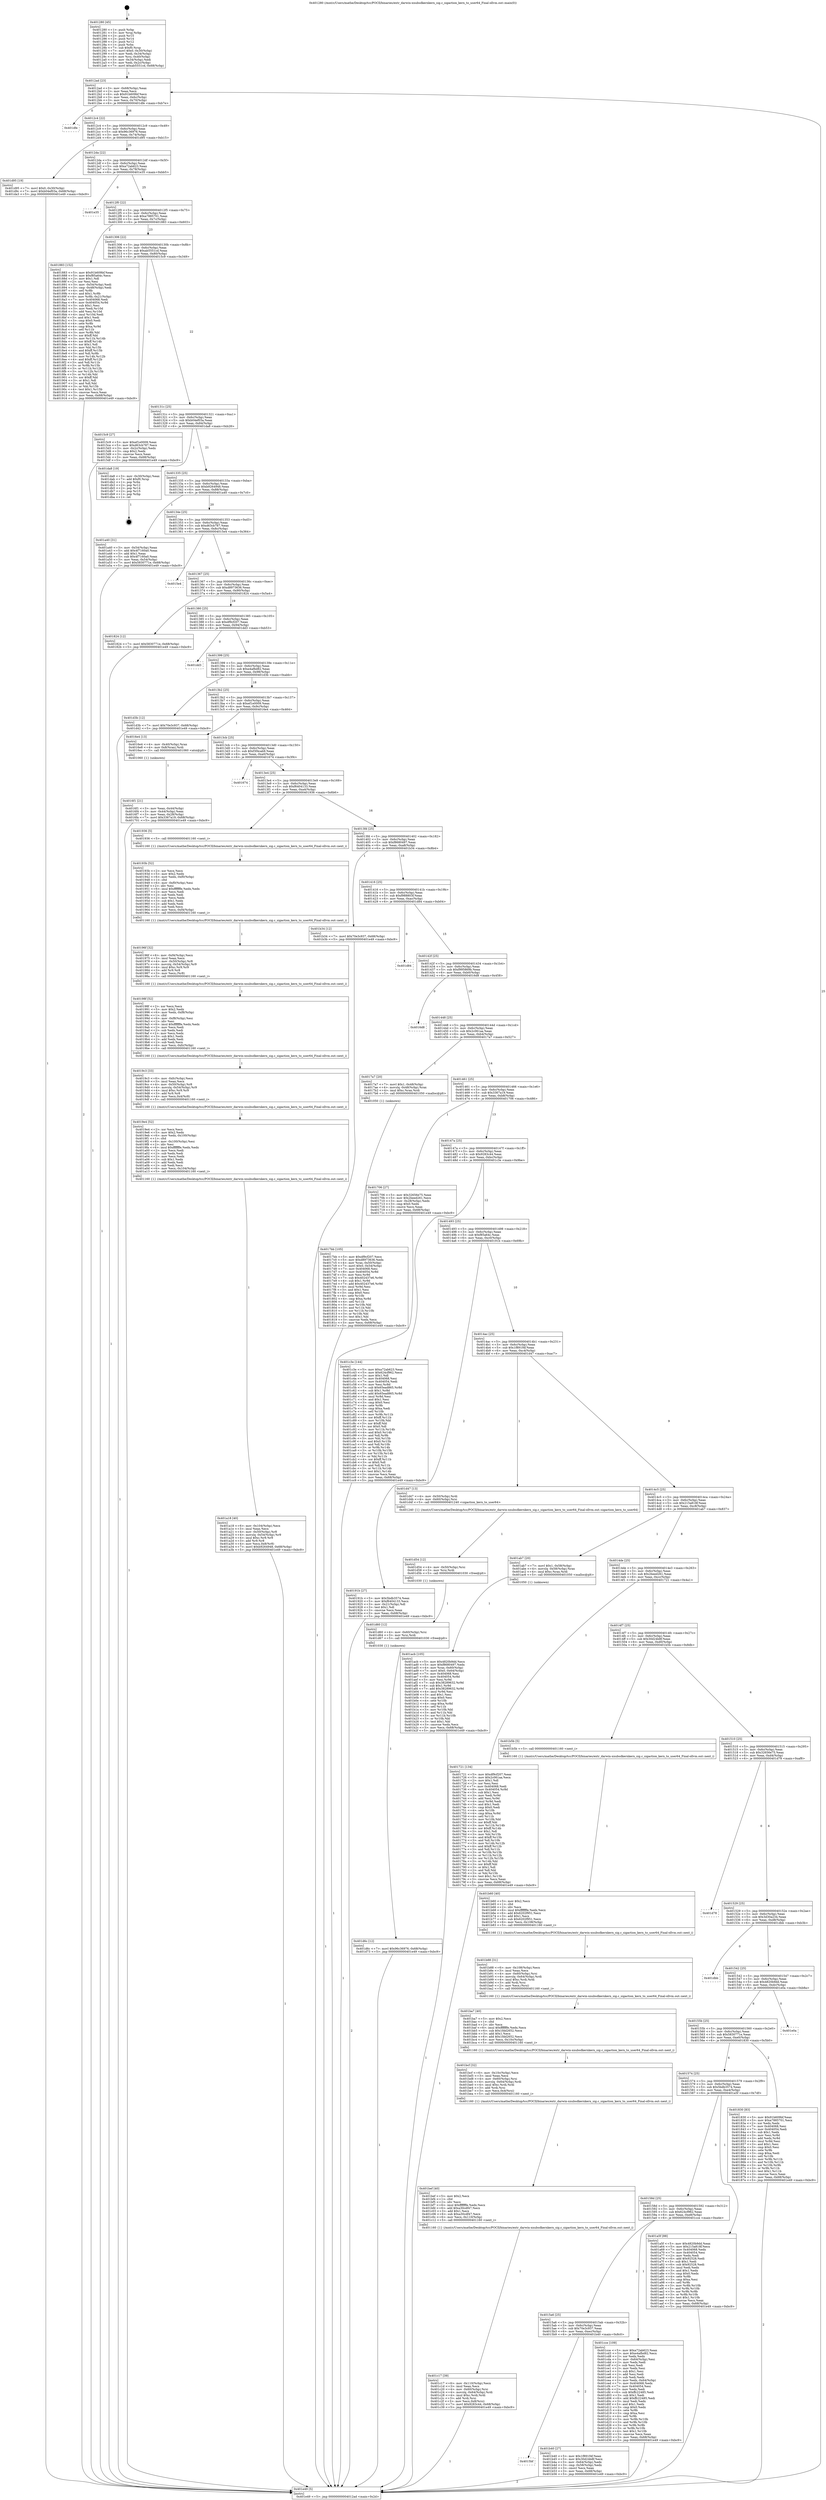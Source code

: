 digraph "0x401280" {
  label = "0x401280 (/mnt/c/Users/mathe/Desktop/tcc/POCII/binaries/extr_darwin-xnubsdkernkern_sig.c_sigaction_kern_to_user64_Final-ollvm.out::main(0))"
  labelloc = "t"
  node[shape=record]

  Entry [label="",width=0.3,height=0.3,shape=circle,fillcolor=black,style=filled]
  "0x4012ad" [label="{
     0x4012ad [23]\l
     | [instrs]\l
     &nbsp;&nbsp;0x4012ad \<+3\>: mov -0x68(%rbp),%eax\l
     &nbsp;&nbsp;0x4012b0 \<+2\>: mov %eax,%ecx\l
     &nbsp;&nbsp;0x4012b2 \<+6\>: sub $0x91b609bf,%ecx\l
     &nbsp;&nbsp;0x4012b8 \<+3\>: mov %eax,-0x6c(%rbp)\l
     &nbsp;&nbsp;0x4012bb \<+3\>: mov %ecx,-0x70(%rbp)\l
     &nbsp;&nbsp;0x4012be \<+6\>: je 0000000000401dfe \<main+0xb7e\>\l
  }"]
  "0x401dfe" [label="{
     0x401dfe\l
  }", style=dashed]
  "0x4012c4" [label="{
     0x4012c4 [22]\l
     | [instrs]\l
     &nbsp;&nbsp;0x4012c4 \<+5\>: jmp 00000000004012c9 \<main+0x49\>\l
     &nbsp;&nbsp;0x4012c9 \<+3\>: mov -0x6c(%rbp),%eax\l
     &nbsp;&nbsp;0x4012cc \<+5\>: sub $0x96c36976,%eax\l
     &nbsp;&nbsp;0x4012d1 \<+3\>: mov %eax,-0x74(%rbp)\l
     &nbsp;&nbsp;0x4012d4 \<+6\>: je 0000000000401d95 \<main+0xb15\>\l
  }"]
  Exit [label="",width=0.3,height=0.3,shape=circle,fillcolor=black,style=filled,peripheries=2]
  "0x401d95" [label="{
     0x401d95 [19]\l
     | [instrs]\l
     &nbsp;&nbsp;0x401d95 \<+7\>: movl $0x0,-0x30(%rbp)\l
     &nbsp;&nbsp;0x401d9c \<+7\>: movl $0xb04ef03a,-0x68(%rbp)\l
     &nbsp;&nbsp;0x401da3 \<+5\>: jmp 0000000000401e49 \<main+0xbc9\>\l
  }"]
  "0x4012da" [label="{
     0x4012da [22]\l
     | [instrs]\l
     &nbsp;&nbsp;0x4012da \<+5\>: jmp 00000000004012df \<main+0x5f\>\l
     &nbsp;&nbsp;0x4012df \<+3\>: mov -0x6c(%rbp),%eax\l
     &nbsp;&nbsp;0x4012e2 \<+5\>: sub $0xa72ab623,%eax\l
     &nbsp;&nbsp;0x4012e7 \<+3\>: mov %eax,-0x78(%rbp)\l
     &nbsp;&nbsp;0x4012ea \<+6\>: je 0000000000401e35 \<main+0xbb5\>\l
  }"]
  "0x401d6c" [label="{
     0x401d6c [12]\l
     | [instrs]\l
     &nbsp;&nbsp;0x401d6c \<+7\>: movl $0x96c36976,-0x68(%rbp)\l
     &nbsp;&nbsp;0x401d73 \<+5\>: jmp 0000000000401e49 \<main+0xbc9\>\l
  }"]
  "0x401e35" [label="{
     0x401e35\l
  }", style=dashed]
  "0x4012f0" [label="{
     0x4012f0 [22]\l
     | [instrs]\l
     &nbsp;&nbsp;0x4012f0 \<+5\>: jmp 00000000004012f5 \<main+0x75\>\l
     &nbsp;&nbsp;0x4012f5 \<+3\>: mov -0x6c(%rbp),%eax\l
     &nbsp;&nbsp;0x4012f8 \<+5\>: sub $0xa7885701,%eax\l
     &nbsp;&nbsp;0x4012fd \<+3\>: mov %eax,-0x7c(%rbp)\l
     &nbsp;&nbsp;0x401300 \<+6\>: je 0000000000401883 \<main+0x603\>\l
  }"]
  "0x401d60" [label="{
     0x401d60 [12]\l
     | [instrs]\l
     &nbsp;&nbsp;0x401d60 \<+4\>: mov -0x60(%rbp),%rsi\l
     &nbsp;&nbsp;0x401d64 \<+3\>: mov %rsi,%rdi\l
     &nbsp;&nbsp;0x401d67 \<+5\>: call 0000000000401030 \<free@plt\>\l
     | [calls]\l
     &nbsp;&nbsp;0x401030 \{1\} (unknown)\l
  }"]
  "0x401883" [label="{
     0x401883 [152]\l
     | [instrs]\l
     &nbsp;&nbsp;0x401883 \<+5\>: mov $0x91b609bf,%eax\l
     &nbsp;&nbsp;0x401888 \<+5\>: mov $0xf85a64c,%ecx\l
     &nbsp;&nbsp;0x40188d \<+2\>: mov $0x1,%dl\l
     &nbsp;&nbsp;0x40188f \<+2\>: xor %esi,%esi\l
     &nbsp;&nbsp;0x401891 \<+3\>: mov -0x54(%rbp),%edi\l
     &nbsp;&nbsp;0x401894 \<+3\>: cmp -0x48(%rbp),%edi\l
     &nbsp;&nbsp;0x401897 \<+4\>: setl %r8b\l
     &nbsp;&nbsp;0x40189b \<+4\>: and $0x1,%r8b\l
     &nbsp;&nbsp;0x40189f \<+4\>: mov %r8b,-0x21(%rbp)\l
     &nbsp;&nbsp;0x4018a3 \<+7\>: mov 0x404068,%edi\l
     &nbsp;&nbsp;0x4018aa \<+8\>: mov 0x404054,%r9d\l
     &nbsp;&nbsp;0x4018b2 \<+3\>: sub $0x1,%esi\l
     &nbsp;&nbsp;0x4018b5 \<+3\>: mov %edi,%r10d\l
     &nbsp;&nbsp;0x4018b8 \<+3\>: add %esi,%r10d\l
     &nbsp;&nbsp;0x4018bb \<+4\>: imul %r10d,%edi\l
     &nbsp;&nbsp;0x4018bf \<+3\>: and $0x1,%edi\l
     &nbsp;&nbsp;0x4018c2 \<+3\>: cmp $0x0,%edi\l
     &nbsp;&nbsp;0x4018c5 \<+4\>: sete %r8b\l
     &nbsp;&nbsp;0x4018c9 \<+4\>: cmp $0xa,%r9d\l
     &nbsp;&nbsp;0x4018cd \<+4\>: setl %r11b\l
     &nbsp;&nbsp;0x4018d1 \<+3\>: mov %r8b,%bl\l
     &nbsp;&nbsp;0x4018d4 \<+3\>: xor $0xff,%bl\l
     &nbsp;&nbsp;0x4018d7 \<+3\>: mov %r11b,%r14b\l
     &nbsp;&nbsp;0x4018da \<+4\>: xor $0xff,%r14b\l
     &nbsp;&nbsp;0x4018de \<+3\>: xor $0x1,%dl\l
     &nbsp;&nbsp;0x4018e1 \<+3\>: mov %bl,%r15b\l
     &nbsp;&nbsp;0x4018e4 \<+4\>: and $0xff,%r15b\l
     &nbsp;&nbsp;0x4018e8 \<+3\>: and %dl,%r8b\l
     &nbsp;&nbsp;0x4018eb \<+3\>: mov %r14b,%r12b\l
     &nbsp;&nbsp;0x4018ee \<+4\>: and $0xff,%r12b\l
     &nbsp;&nbsp;0x4018f2 \<+3\>: and %dl,%r11b\l
     &nbsp;&nbsp;0x4018f5 \<+3\>: or %r8b,%r15b\l
     &nbsp;&nbsp;0x4018f8 \<+3\>: or %r11b,%r12b\l
     &nbsp;&nbsp;0x4018fb \<+3\>: xor %r12b,%r15b\l
     &nbsp;&nbsp;0x4018fe \<+3\>: or %r14b,%bl\l
     &nbsp;&nbsp;0x401901 \<+3\>: xor $0xff,%bl\l
     &nbsp;&nbsp;0x401904 \<+3\>: or $0x1,%dl\l
     &nbsp;&nbsp;0x401907 \<+2\>: and %dl,%bl\l
     &nbsp;&nbsp;0x401909 \<+3\>: or %bl,%r15b\l
     &nbsp;&nbsp;0x40190c \<+4\>: test $0x1,%r15b\l
     &nbsp;&nbsp;0x401910 \<+3\>: cmovne %ecx,%eax\l
     &nbsp;&nbsp;0x401913 \<+3\>: mov %eax,-0x68(%rbp)\l
     &nbsp;&nbsp;0x401916 \<+5\>: jmp 0000000000401e49 \<main+0xbc9\>\l
  }"]
  "0x401306" [label="{
     0x401306 [22]\l
     | [instrs]\l
     &nbsp;&nbsp;0x401306 \<+5\>: jmp 000000000040130b \<main+0x8b\>\l
     &nbsp;&nbsp;0x40130b \<+3\>: mov -0x6c(%rbp),%eax\l
     &nbsp;&nbsp;0x40130e \<+5\>: sub $0xab5551cd,%eax\l
     &nbsp;&nbsp;0x401313 \<+3\>: mov %eax,-0x80(%rbp)\l
     &nbsp;&nbsp;0x401316 \<+6\>: je 00000000004015c9 \<main+0x349\>\l
  }"]
  "0x401d54" [label="{
     0x401d54 [12]\l
     | [instrs]\l
     &nbsp;&nbsp;0x401d54 \<+4\>: mov -0x50(%rbp),%rsi\l
     &nbsp;&nbsp;0x401d58 \<+3\>: mov %rsi,%rdi\l
     &nbsp;&nbsp;0x401d5b \<+5\>: call 0000000000401030 \<free@plt\>\l
     | [calls]\l
     &nbsp;&nbsp;0x401030 \{1\} (unknown)\l
  }"]
  "0x4015c9" [label="{
     0x4015c9 [27]\l
     | [instrs]\l
     &nbsp;&nbsp;0x4015c9 \<+5\>: mov $0xef1e0009,%eax\l
     &nbsp;&nbsp;0x4015ce \<+5\>: mov $0xd63cb787,%ecx\l
     &nbsp;&nbsp;0x4015d3 \<+3\>: mov -0x2c(%rbp),%edx\l
     &nbsp;&nbsp;0x4015d6 \<+3\>: cmp $0x2,%edx\l
     &nbsp;&nbsp;0x4015d9 \<+3\>: cmovne %ecx,%eax\l
     &nbsp;&nbsp;0x4015dc \<+3\>: mov %eax,-0x68(%rbp)\l
     &nbsp;&nbsp;0x4015df \<+5\>: jmp 0000000000401e49 \<main+0xbc9\>\l
  }"]
  "0x40131c" [label="{
     0x40131c [25]\l
     | [instrs]\l
     &nbsp;&nbsp;0x40131c \<+5\>: jmp 0000000000401321 \<main+0xa1\>\l
     &nbsp;&nbsp;0x401321 \<+3\>: mov -0x6c(%rbp),%eax\l
     &nbsp;&nbsp;0x401324 \<+5\>: sub $0xb04ef03a,%eax\l
     &nbsp;&nbsp;0x401329 \<+6\>: mov %eax,-0x84(%rbp)\l
     &nbsp;&nbsp;0x40132f \<+6\>: je 0000000000401da8 \<main+0xb28\>\l
  }"]
  "0x401e49" [label="{
     0x401e49 [5]\l
     | [instrs]\l
     &nbsp;&nbsp;0x401e49 \<+5\>: jmp 00000000004012ad \<main+0x2d\>\l
  }"]
  "0x401280" [label="{
     0x401280 [45]\l
     | [instrs]\l
     &nbsp;&nbsp;0x401280 \<+1\>: push %rbp\l
     &nbsp;&nbsp;0x401281 \<+3\>: mov %rsp,%rbp\l
     &nbsp;&nbsp;0x401284 \<+2\>: push %r15\l
     &nbsp;&nbsp;0x401286 \<+2\>: push %r14\l
     &nbsp;&nbsp;0x401288 \<+2\>: push %r12\l
     &nbsp;&nbsp;0x40128a \<+1\>: push %rbx\l
     &nbsp;&nbsp;0x40128b \<+7\>: sub $0xf0,%rsp\l
     &nbsp;&nbsp;0x401292 \<+7\>: movl $0x0,-0x30(%rbp)\l
     &nbsp;&nbsp;0x401299 \<+3\>: mov %edi,-0x34(%rbp)\l
     &nbsp;&nbsp;0x40129c \<+4\>: mov %rsi,-0x40(%rbp)\l
     &nbsp;&nbsp;0x4012a0 \<+3\>: mov -0x34(%rbp),%edi\l
     &nbsp;&nbsp;0x4012a3 \<+3\>: mov %edi,-0x2c(%rbp)\l
     &nbsp;&nbsp;0x4012a6 \<+7\>: movl $0xab5551cd,-0x68(%rbp)\l
  }"]
  "0x401c17" [label="{
     0x401c17 [39]\l
     | [instrs]\l
     &nbsp;&nbsp;0x401c17 \<+6\>: mov -0x110(%rbp),%ecx\l
     &nbsp;&nbsp;0x401c1d \<+3\>: imul %eax,%ecx\l
     &nbsp;&nbsp;0x401c20 \<+4\>: mov -0x60(%rbp),%rsi\l
     &nbsp;&nbsp;0x401c24 \<+4\>: movslq -0x64(%rbp),%rdi\l
     &nbsp;&nbsp;0x401c28 \<+4\>: imul $0xc,%rdi,%rdi\l
     &nbsp;&nbsp;0x401c2c \<+3\>: add %rdi,%rsi\l
     &nbsp;&nbsp;0x401c2f \<+3\>: mov %ecx,0x8(%rsi)\l
     &nbsp;&nbsp;0x401c32 \<+7\>: movl $0x9283c44,-0x68(%rbp)\l
     &nbsp;&nbsp;0x401c39 \<+5\>: jmp 0000000000401e49 \<main+0xbc9\>\l
  }"]
  "0x401da8" [label="{
     0x401da8 [19]\l
     | [instrs]\l
     &nbsp;&nbsp;0x401da8 \<+3\>: mov -0x30(%rbp),%eax\l
     &nbsp;&nbsp;0x401dab \<+7\>: add $0xf0,%rsp\l
     &nbsp;&nbsp;0x401db2 \<+1\>: pop %rbx\l
     &nbsp;&nbsp;0x401db3 \<+2\>: pop %r12\l
     &nbsp;&nbsp;0x401db5 \<+2\>: pop %r14\l
     &nbsp;&nbsp;0x401db7 \<+2\>: pop %r15\l
     &nbsp;&nbsp;0x401db9 \<+1\>: pop %rbp\l
     &nbsp;&nbsp;0x401dba \<+1\>: ret\l
  }"]
  "0x401335" [label="{
     0x401335 [25]\l
     | [instrs]\l
     &nbsp;&nbsp;0x401335 \<+5\>: jmp 000000000040133a \<main+0xba\>\l
     &nbsp;&nbsp;0x40133a \<+3\>: mov -0x6c(%rbp),%eax\l
     &nbsp;&nbsp;0x40133d \<+5\>: sub $0xb9264948,%eax\l
     &nbsp;&nbsp;0x401342 \<+6\>: mov %eax,-0x88(%rbp)\l
     &nbsp;&nbsp;0x401348 \<+6\>: je 0000000000401a40 \<main+0x7c0\>\l
  }"]
  "0x401bef" [label="{
     0x401bef [40]\l
     | [instrs]\l
     &nbsp;&nbsp;0x401bef \<+5\>: mov $0x2,%ecx\l
     &nbsp;&nbsp;0x401bf4 \<+1\>: cltd\l
     &nbsp;&nbsp;0x401bf5 \<+2\>: idiv %ecx\l
     &nbsp;&nbsp;0x401bf7 \<+6\>: imul $0xfffffffe,%edx,%ecx\l
     &nbsp;&nbsp;0x401bfd \<+6\>: add $0xa30cdf47,%ecx\l
     &nbsp;&nbsp;0x401c03 \<+3\>: add $0x1,%ecx\l
     &nbsp;&nbsp;0x401c06 \<+6\>: sub $0xa30cdf47,%ecx\l
     &nbsp;&nbsp;0x401c0c \<+6\>: mov %ecx,-0x110(%rbp)\l
     &nbsp;&nbsp;0x401c12 \<+5\>: call 0000000000401160 \<next_i\>\l
     | [calls]\l
     &nbsp;&nbsp;0x401160 \{1\} (/mnt/c/Users/mathe/Desktop/tcc/POCII/binaries/extr_darwin-xnubsdkernkern_sig.c_sigaction_kern_to_user64_Final-ollvm.out::next_i)\l
  }"]
  "0x401a40" [label="{
     0x401a40 [31]\l
     | [instrs]\l
     &nbsp;&nbsp;0x401a40 \<+3\>: mov -0x54(%rbp),%eax\l
     &nbsp;&nbsp;0x401a43 \<+5\>: add $0x4f7160a0,%eax\l
     &nbsp;&nbsp;0x401a48 \<+3\>: add $0x1,%eax\l
     &nbsp;&nbsp;0x401a4b \<+5\>: sub $0x4f7160a0,%eax\l
     &nbsp;&nbsp;0x401a50 \<+3\>: mov %eax,-0x54(%rbp)\l
     &nbsp;&nbsp;0x401a53 \<+7\>: movl $0x5830771e,-0x68(%rbp)\l
     &nbsp;&nbsp;0x401a5a \<+5\>: jmp 0000000000401e49 \<main+0xbc9\>\l
  }"]
  "0x40134e" [label="{
     0x40134e [25]\l
     | [instrs]\l
     &nbsp;&nbsp;0x40134e \<+5\>: jmp 0000000000401353 \<main+0xd3\>\l
     &nbsp;&nbsp;0x401353 \<+3\>: mov -0x6c(%rbp),%eax\l
     &nbsp;&nbsp;0x401356 \<+5\>: sub $0xd63cb787,%eax\l
     &nbsp;&nbsp;0x40135b \<+6\>: mov %eax,-0x8c(%rbp)\l
     &nbsp;&nbsp;0x401361 \<+6\>: je 00000000004015e4 \<main+0x364\>\l
  }"]
  "0x401bcf" [label="{
     0x401bcf [32]\l
     | [instrs]\l
     &nbsp;&nbsp;0x401bcf \<+6\>: mov -0x10c(%rbp),%ecx\l
     &nbsp;&nbsp;0x401bd5 \<+3\>: imul %eax,%ecx\l
     &nbsp;&nbsp;0x401bd8 \<+4\>: mov -0x60(%rbp),%rsi\l
     &nbsp;&nbsp;0x401bdc \<+4\>: movslq -0x64(%rbp),%rdi\l
     &nbsp;&nbsp;0x401be0 \<+4\>: imul $0xc,%rdi,%rdi\l
     &nbsp;&nbsp;0x401be4 \<+3\>: add %rdi,%rsi\l
     &nbsp;&nbsp;0x401be7 \<+3\>: mov %ecx,0x4(%rsi)\l
     &nbsp;&nbsp;0x401bea \<+5\>: call 0000000000401160 \<next_i\>\l
     | [calls]\l
     &nbsp;&nbsp;0x401160 \{1\} (/mnt/c/Users/mathe/Desktop/tcc/POCII/binaries/extr_darwin-xnubsdkernkern_sig.c_sigaction_kern_to_user64_Final-ollvm.out::next_i)\l
  }"]
  "0x4015e4" [label="{
     0x4015e4\l
  }", style=dashed]
  "0x401367" [label="{
     0x401367 [25]\l
     | [instrs]\l
     &nbsp;&nbsp;0x401367 \<+5\>: jmp 000000000040136c \<main+0xec\>\l
     &nbsp;&nbsp;0x40136c \<+3\>: mov -0x6c(%rbp),%eax\l
     &nbsp;&nbsp;0x40136f \<+5\>: sub $0xd8973636,%eax\l
     &nbsp;&nbsp;0x401374 \<+6\>: mov %eax,-0x90(%rbp)\l
     &nbsp;&nbsp;0x40137a \<+6\>: je 0000000000401824 \<main+0x5a4\>\l
  }"]
  "0x401ba7" [label="{
     0x401ba7 [40]\l
     | [instrs]\l
     &nbsp;&nbsp;0x401ba7 \<+5\>: mov $0x2,%ecx\l
     &nbsp;&nbsp;0x401bac \<+1\>: cltd\l
     &nbsp;&nbsp;0x401bad \<+2\>: idiv %ecx\l
     &nbsp;&nbsp;0x401baf \<+6\>: imul $0xfffffffe,%edx,%ecx\l
     &nbsp;&nbsp;0x401bb5 \<+6\>: sub $0x1fdd2652,%ecx\l
     &nbsp;&nbsp;0x401bbb \<+3\>: add $0x1,%ecx\l
     &nbsp;&nbsp;0x401bbe \<+6\>: add $0x1fdd2652,%ecx\l
     &nbsp;&nbsp;0x401bc4 \<+6\>: mov %ecx,-0x10c(%rbp)\l
     &nbsp;&nbsp;0x401bca \<+5\>: call 0000000000401160 \<next_i\>\l
     | [calls]\l
     &nbsp;&nbsp;0x401160 \{1\} (/mnt/c/Users/mathe/Desktop/tcc/POCII/binaries/extr_darwin-xnubsdkernkern_sig.c_sigaction_kern_to_user64_Final-ollvm.out::next_i)\l
  }"]
  "0x401824" [label="{
     0x401824 [12]\l
     | [instrs]\l
     &nbsp;&nbsp;0x401824 \<+7\>: movl $0x5830771e,-0x68(%rbp)\l
     &nbsp;&nbsp;0x40182b \<+5\>: jmp 0000000000401e49 \<main+0xbc9\>\l
  }"]
  "0x401380" [label="{
     0x401380 [25]\l
     | [instrs]\l
     &nbsp;&nbsp;0x401380 \<+5\>: jmp 0000000000401385 \<main+0x105\>\l
     &nbsp;&nbsp;0x401385 \<+3\>: mov -0x6c(%rbp),%eax\l
     &nbsp;&nbsp;0x401388 \<+5\>: sub $0xdf9cf207,%eax\l
     &nbsp;&nbsp;0x40138d \<+6\>: mov %eax,-0x94(%rbp)\l
     &nbsp;&nbsp;0x401393 \<+6\>: je 0000000000401dd3 \<main+0xb53\>\l
  }"]
  "0x401b88" [label="{
     0x401b88 [31]\l
     | [instrs]\l
     &nbsp;&nbsp;0x401b88 \<+6\>: mov -0x108(%rbp),%ecx\l
     &nbsp;&nbsp;0x401b8e \<+3\>: imul %eax,%ecx\l
     &nbsp;&nbsp;0x401b91 \<+4\>: mov -0x60(%rbp),%rsi\l
     &nbsp;&nbsp;0x401b95 \<+4\>: movslq -0x64(%rbp),%rdi\l
     &nbsp;&nbsp;0x401b99 \<+4\>: imul $0xc,%rdi,%rdi\l
     &nbsp;&nbsp;0x401b9d \<+3\>: add %rdi,%rsi\l
     &nbsp;&nbsp;0x401ba0 \<+2\>: mov %ecx,(%rsi)\l
     &nbsp;&nbsp;0x401ba2 \<+5\>: call 0000000000401160 \<next_i\>\l
     | [calls]\l
     &nbsp;&nbsp;0x401160 \{1\} (/mnt/c/Users/mathe/Desktop/tcc/POCII/binaries/extr_darwin-xnubsdkernkern_sig.c_sigaction_kern_to_user64_Final-ollvm.out::next_i)\l
  }"]
  "0x401dd3" [label="{
     0x401dd3\l
  }", style=dashed]
  "0x401399" [label="{
     0x401399 [25]\l
     | [instrs]\l
     &nbsp;&nbsp;0x401399 \<+5\>: jmp 000000000040139e \<main+0x11e\>\l
     &nbsp;&nbsp;0x40139e \<+3\>: mov -0x6c(%rbp),%eax\l
     &nbsp;&nbsp;0x4013a1 \<+5\>: sub $0xe4afbd82,%eax\l
     &nbsp;&nbsp;0x4013a6 \<+6\>: mov %eax,-0x98(%rbp)\l
     &nbsp;&nbsp;0x4013ac \<+6\>: je 0000000000401d3b \<main+0xabb\>\l
  }"]
  "0x401b60" [label="{
     0x401b60 [40]\l
     | [instrs]\l
     &nbsp;&nbsp;0x401b60 \<+5\>: mov $0x2,%ecx\l
     &nbsp;&nbsp;0x401b65 \<+1\>: cltd\l
     &nbsp;&nbsp;0x401b66 \<+2\>: idiv %ecx\l
     &nbsp;&nbsp;0x401b68 \<+6\>: imul $0xfffffffe,%edx,%ecx\l
     &nbsp;&nbsp;0x401b6e \<+6\>: add $0x6202f951,%ecx\l
     &nbsp;&nbsp;0x401b74 \<+3\>: add $0x1,%ecx\l
     &nbsp;&nbsp;0x401b77 \<+6\>: sub $0x6202f951,%ecx\l
     &nbsp;&nbsp;0x401b7d \<+6\>: mov %ecx,-0x108(%rbp)\l
     &nbsp;&nbsp;0x401b83 \<+5\>: call 0000000000401160 \<next_i\>\l
     | [calls]\l
     &nbsp;&nbsp;0x401160 \{1\} (/mnt/c/Users/mathe/Desktop/tcc/POCII/binaries/extr_darwin-xnubsdkernkern_sig.c_sigaction_kern_to_user64_Final-ollvm.out::next_i)\l
  }"]
  "0x401d3b" [label="{
     0x401d3b [12]\l
     | [instrs]\l
     &nbsp;&nbsp;0x401d3b \<+7\>: movl $0x70e3c937,-0x68(%rbp)\l
     &nbsp;&nbsp;0x401d42 \<+5\>: jmp 0000000000401e49 \<main+0xbc9\>\l
  }"]
  "0x4013b2" [label="{
     0x4013b2 [25]\l
     | [instrs]\l
     &nbsp;&nbsp;0x4013b2 \<+5\>: jmp 00000000004013b7 \<main+0x137\>\l
     &nbsp;&nbsp;0x4013b7 \<+3\>: mov -0x6c(%rbp),%eax\l
     &nbsp;&nbsp;0x4013ba \<+5\>: sub $0xef1e0009,%eax\l
     &nbsp;&nbsp;0x4013bf \<+6\>: mov %eax,-0x9c(%rbp)\l
     &nbsp;&nbsp;0x4013c5 \<+6\>: je 00000000004016e4 \<main+0x464\>\l
  }"]
  "0x4015bf" [label="{
     0x4015bf\l
  }", style=dashed]
  "0x4016e4" [label="{
     0x4016e4 [13]\l
     | [instrs]\l
     &nbsp;&nbsp;0x4016e4 \<+4\>: mov -0x40(%rbp),%rax\l
     &nbsp;&nbsp;0x4016e8 \<+4\>: mov 0x8(%rax),%rdi\l
     &nbsp;&nbsp;0x4016ec \<+5\>: call 0000000000401060 \<atoi@plt\>\l
     | [calls]\l
     &nbsp;&nbsp;0x401060 \{1\} (unknown)\l
  }"]
  "0x4013cb" [label="{
     0x4013cb [25]\l
     | [instrs]\l
     &nbsp;&nbsp;0x4013cb \<+5\>: jmp 00000000004013d0 \<main+0x150\>\l
     &nbsp;&nbsp;0x4013d0 \<+3\>: mov -0x6c(%rbp),%eax\l
     &nbsp;&nbsp;0x4013d3 \<+5\>: sub $0xf3f4cab9,%eax\l
     &nbsp;&nbsp;0x4013d8 \<+6\>: mov %eax,-0xa0(%rbp)\l
     &nbsp;&nbsp;0x4013de \<+6\>: je 0000000000401674 \<main+0x3f4\>\l
  }"]
  "0x4016f1" [label="{
     0x4016f1 [21]\l
     | [instrs]\l
     &nbsp;&nbsp;0x4016f1 \<+3\>: mov %eax,-0x44(%rbp)\l
     &nbsp;&nbsp;0x4016f4 \<+3\>: mov -0x44(%rbp),%eax\l
     &nbsp;&nbsp;0x4016f7 \<+3\>: mov %eax,-0x28(%rbp)\l
     &nbsp;&nbsp;0x4016fa \<+7\>: movl $0x3367a19,-0x68(%rbp)\l
     &nbsp;&nbsp;0x401701 \<+5\>: jmp 0000000000401e49 \<main+0xbc9\>\l
  }"]
  "0x401b40" [label="{
     0x401b40 [27]\l
     | [instrs]\l
     &nbsp;&nbsp;0x401b40 \<+5\>: mov $0x1f891f4f,%eax\l
     &nbsp;&nbsp;0x401b45 \<+5\>: mov $0x30d24b8f,%ecx\l
     &nbsp;&nbsp;0x401b4a \<+3\>: mov -0x64(%rbp),%edx\l
     &nbsp;&nbsp;0x401b4d \<+3\>: cmp -0x58(%rbp),%edx\l
     &nbsp;&nbsp;0x401b50 \<+3\>: cmovl %ecx,%eax\l
     &nbsp;&nbsp;0x401b53 \<+3\>: mov %eax,-0x68(%rbp)\l
     &nbsp;&nbsp;0x401b56 \<+5\>: jmp 0000000000401e49 \<main+0xbc9\>\l
  }"]
  "0x401674" [label="{
     0x401674\l
  }", style=dashed]
  "0x4013e4" [label="{
     0x4013e4 [25]\l
     | [instrs]\l
     &nbsp;&nbsp;0x4013e4 \<+5\>: jmp 00000000004013e9 \<main+0x169\>\l
     &nbsp;&nbsp;0x4013e9 \<+3\>: mov -0x6c(%rbp),%eax\l
     &nbsp;&nbsp;0x4013ec \<+5\>: sub $0xf6404133,%eax\l
     &nbsp;&nbsp;0x4013f1 \<+6\>: mov %eax,-0xa4(%rbp)\l
     &nbsp;&nbsp;0x4013f7 \<+6\>: je 0000000000401936 \<main+0x6b6\>\l
  }"]
  "0x4015a6" [label="{
     0x4015a6 [25]\l
     | [instrs]\l
     &nbsp;&nbsp;0x4015a6 \<+5\>: jmp 00000000004015ab \<main+0x32b\>\l
     &nbsp;&nbsp;0x4015ab \<+3\>: mov -0x6c(%rbp),%eax\l
     &nbsp;&nbsp;0x4015ae \<+5\>: sub $0x70e3c937,%eax\l
     &nbsp;&nbsp;0x4015b3 \<+6\>: mov %eax,-0xec(%rbp)\l
     &nbsp;&nbsp;0x4015b9 \<+6\>: je 0000000000401b40 \<main+0x8c0\>\l
  }"]
  "0x401936" [label="{
     0x401936 [5]\l
     | [instrs]\l
     &nbsp;&nbsp;0x401936 \<+5\>: call 0000000000401160 \<next_i\>\l
     | [calls]\l
     &nbsp;&nbsp;0x401160 \{1\} (/mnt/c/Users/mathe/Desktop/tcc/POCII/binaries/extr_darwin-xnubsdkernkern_sig.c_sigaction_kern_to_user64_Final-ollvm.out::next_i)\l
  }"]
  "0x4013fd" [label="{
     0x4013fd [25]\l
     | [instrs]\l
     &nbsp;&nbsp;0x4013fd \<+5\>: jmp 0000000000401402 \<main+0x182\>\l
     &nbsp;&nbsp;0x401402 \<+3\>: mov -0x6c(%rbp),%eax\l
     &nbsp;&nbsp;0x401405 \<+5\>: sub $0xf8680497,%eax\l
     &nbsp;&nbsp;0x40140a \<+6\>: mov %eax,-0xa8(%rbp)\l
     &nbsp;&nbsp;0x401410 \<+6\>: je 0000000000401b34 \<main+0x8b4\>\l
  }"]
  "0x401cce" [label="{
     0x401cce [109]\l
     | [instrs]\l
     &nbsp;&nbsp;0x401cce \<+5\>: mov $0xa72ab623,%eax\l
     &nbsp;&nbsp;0x401cd3 \<+5\>: mov $0xe4afbd82,%ecx\l
     &nbsp;&nbsp;0x401cd8 \<+2\>: xor %edx,%edx\l
     &nbsp;&nbsp;0x401cda \<+3\>: mov -0x64(%rbp),%esi\l
     &nbsp;&nbsp;0x401cdd \<+2\>: mov %edx,%edi\l
     &nbsp;&nbsp;0x401cdf \<+2\>: sub %esi,%edi\l
     &nbsp;&nbsp;0x401ce1 \<+2\>: mov %edx,%esi\l
     &nbsp;&nbsp;0x401ce3 \<+3\>: sub $0x1,%esi\l
     &nbsp;&nbsp;0x401ce6 \<+2\>: add %esi,%edi\l
     &nbsp;&nbsp;0x401ce8 \<+2\>: sub %edi,%edx\l
     &nbsp;&nbsp;0x401cea \<+3\>: mov %edx,-0x64(%rbp)\l
     &nbsp;&nbsp;0x401ced \<+7\>: mov 0x404068,%edx\l
     &nbsp;&nbsp;0x401cf4 \<+7\>: mov 0x404054,%esi\l
     &nbsp;&nbsp;0x401cfb \<+2\>: mov %edx,%edi\l
     &nbsp;&nbsp;0x401cfd \<+6\>: sub $0xffc22485,%edi\l
     &nbsp;&nbsp;0x401d03 \<+3\>: sub $0x1,%edi\l
     &nbsp;&nbsp;0x401d06 \<+6\>: add $0xffc22485,%edi\l
     &nbsp;&nbsp;0x401d0c \<+3\>: imul %edi,%edx\l
     &nbsp;&nbsp;0x401d0f \<+3\>: and $0x1,%edx\l
     &nbsp;&nbsp;0x401d12 \<+3\>: cmp $0x0,%edx\l
     &nbsp;&nbsp;0x401d15 \<+4\>: sete %r8b\l
     &nbsp;&nbsp;0x401d19 \<+3\>: cmp $0xa,%esi\l
     &nbsp;&nbsp;0x401d1c \<+4\>: setl %r9b\l
     &nbsp;&nbsp;0x401d20 \<+3\>: mov %r8b,%r10b\l
     &nbsp;&nbsp;0x401d23 \<+3\>: and %r9b,%r10b\l
     &nbsp;&nbsp;0x401d26 \<+3\>: xor %r9b,%r8b\l
     &nbsp;&nbsp;0x401d29 \<+3\>: or %r8b,%r10b\l
     &nbsp;&nbsp;0x401d2c \<+4\>: test $0x1,%r10b\l
     &nbsp;&nbsp;0x401d30 \<+3\>: cmovne %ecx,%eax\l
     &nbsp;&nbsp;0x401d33 \<+3\>: mov %eax,-0x68(%rbp)\l
     &nbsp;&nbsp;0x401d36 \<+5\>: jmp 0000000000401e49 \<main+0xbc9\>\l
  }"]
  "0x401b34" [label="{
     0x401b34 [12]\l
     | [instrs]\l
     &nbsp;&nbsp;0x401b34 \<+7\>: movl $0x70e3c937,-0x68(%rbp)\l
     &nbsp;&nbsp;0x401b3b \<+5\>: jmp 0000000000401e49 \<main+0xbc9\>\l
  }"]
  "0x401416" [label="{
     0x401416 [25]\l
     | [instrs]\l
     &nbsp;&nbsp;0x401416 \<+5\>: jmp 000000000040141b \<main+0x19b\>\l
     &nbsp;&nbsp;0x40141b \<+3\>: mov -0x6c(%rbp),%eax\l
     &nbsp;&nbsp;0x40141e \<+5\>: sub $0xf988803f,%eax\l
     &nbsp;&nbsp;0x401423 \<+6\>: mov %eax,-0xac(%rbp)\l
     &nbsp;&nbsp;0x401429 \<+6\>: je 0000000000401d84 \<main+0xb04\>\l
  }"]
  "0x401acb" [label="{
     0x401acb [105]\l
     | [instrs]\l
     &nbsp;&nbsp;0x401acb \<+5\>: mov $0x4820b9dd,%ecx\l
     &nbsp;&nbsp;0x401ad0 \<+5\>: mov $0xf8680497,%edx\l
     &nbsp;&nbsp;0x401ad5 \<+4\>: mov %rax,-0x60(%rbp)\l
     &nbsp;&nbsp;0x401ad9 \<+7\>: movl $0x0,-0x64(%rbp)\l
     &nbsp;&nbsp;0x401ae0 \<+7\>: mov 0x404068,%esi\l
     &nbsp;&nbsp;0x401ae7 \<+8\>: mov 0x404054,%r8d\l
     &nbsp;&nbsp;0x401aef \<+3\>: mov %esi,%r9d\l
     &nbsp;&nbsp;0x401af2 \<+7\>: sub $0x38289632,%r9d\l
     &nbsp;&nbsp;0x401af9 \<+4\>: sub $0x1,%r9d\l
     &nbsp;&nbsp;0x401afd \<+7\>: add $0x38289632,%r9d\l
     &nbsp;&nbsp;0x401b04 \<+4\>: imul %r9d,%esi\l
     &nbsp;&nbsp;0x401b08 \<+3\>: and $0x1,%esi\l
     &nbsp;&nbsp;0x401b0b \<+3\>: cmp $0x0,%esi\l
     &nbsp;&nbsp;0x401b0e \<+4\>: sete %r10b\l
     &nbsp;&nbsp;0x401b12 \<+4\>: cmp $0xa,%r8d\l
     &nbsp;&nbsp;0x401b16 \<+4\>: setl %r11b\l
     &nbsp;&nbsp;0x401b1a \<+3\>: mov %r10b,%bl\l
     &nbsp;&nbsp;0x401b1d \<+3\>: and %r11b,%bl\l
     &nbsp;&nbsp;0x401b20 \<+3\>: xor %r11b,%r10b\l
     &nbsp;&nbsp;0x401b23 \<+3\>: or %r10b,%bl\l
     &nbsp;&nbsp;0x401b26 \<+3\>: test $0x1,%bl\l
     &nbsp;&nbsp;0x401b29 \<+3\>: cmovne %edx,%ecx\l
     &nbsp;&nbsp;0x401b2c \<+3\>: mov %ecx,-0x68(%rbp)\l
     &nbsp;&nbsp;0x401b2f \<+5\>: jmp 0000000000401e49 \<main+0xbc9\>\l
  }"]
  "0x401d84" [label="{
     0x401d84\l
  }", style=dashed]
  "0x40142f" [label="{
     0x40142f [25]\l
     | [instrs]\l
     &nbsp;&nbsp;0x40142f \<+5\>: jmp 0000000000401434 \<main+0x1b4\>\l
     &nbsp;&nbsp;0x401434 \<+3\>: mov -0x6c(%rbp),%eax\l
     &nbsp;&nbsp;0x401437 \<+5\>: sub $0xf995869b,%eax\l
     &nbsp;&nbsp;0x40143c \<+6\>: mov %eax,-0xb0(%rbp)\l
     &nbsp;&nbsp;0x401442 \<+6\>: je 00000000004016d8 \<main+0x458\>\l
  }"]
  "0x40158d" [label="{
     0x40158d [25]\l
     | [instrs]\l
     &nbsp;&nbsp;0x40158d \<+5\>: jmp 0000000000401592 \<main+0x312\>\l
     &nbsp;&nbsp;0x401592 \<+3\>: mov -0x6c(%rbp),%eax\l
     &nbsp;&nbsp;0x401595 \<+5\>: sub $0x624cf962,%eax\l
     &nbsp;&nbsp;0x40159a \<+6\>: mov %eax,-0xe8(%rbp)\l
     &nbsp;&nbsp;0x4015a0 \<+6\>: je 0000000000401cce \<main+0xa4e\>\l
  }"]
  "0x4016d8" [label="{
     0x4016d8\l
  }", style=dashed]
  "0x401448" [label="{
     0x401448 [25]\l
     | [instrs]\l
     &nbsp;&nbsp;0x401448 \<+5\>: jmp 000000000040144d \<main+0x1cd\>\l
     &nbsp;&nbsp;0x40144d \<+3\>: mov -0x6c(%rbp),%eax\l
     &nbsp;&nbsp;0x401450 \<+5\>: sub $0x2c061aa,%eax\l
     &nbsp;&nbsp;0x401455 \<+6\>: mov %eax,-0xb4(%rbp)\l
     &nbsp;&nbsp;0x40145b \<+6\>: je 00000000004017a7 \<main+0x527\>\l
  }"]
  "0x401a5f" [label="{
     0x401a5f [88]\l
     | [instrs]\l
     &nbsp;&nbsp;0x401a5f \<+5\>: mov $0x4820b9dd,%eax\l
     &nbsp;&nbsp;0x401a64 \<+5\>: mov $0x215a818f,%ecx\l
     &nbsp;&nbsp;0x401a69 \<+7\>: mov 0x404068,%edx\l
     &nbsp;&nbsp;0x401a70 \<+7\>: mov 0x404054,%esi\l
     &nbsp;&nbsp;0x401a77 \<+2\>: mov %edx,%edi\l
     &nbsp;&nbsp;0x401a79 \<+6\>: add $0x92528,%edi\l
     &nbsp;&nbsp;0x401a7f \<+3\>: sub $0x1,%edi\l
     &nbsp;&nbsp;0x401a82 \<+6\>: sub $0x92528,%edi\l
     &nbsp;&nbsp;0x401a88 \<+3\>: imul %edi,%edx\l
     &nbsp;&nbsp;0x401a8b \<+3\>: and $0x1,%edx\l
     &nbsp;&nbsp;0x401a8e \<+3\>: cmp $0x0,%edx\l
     &nbsp;&nbsp;0x401a91 \<+4\>: sete %r8b\l
     &nbsp;&nbsp;0x401a95 \<+3\>: cmp $0xa,%esi\l
     &nbsp;&nbsp;0x401a98 \<+4\>: setl %r9b\l
     &nbsp;&nbsp;0x401a9c \<+3\>: mov %r8b,%r10b\l
     &nbsp;&nbsp;0x401a9f \<+3\>: and %r9b,%r10b\l
     &nbsp;&nbsp;0x401aa2 \<+3\>: xor %r9b,%r8b\l
     &nbsp;&nbsp;0x401aa5 \<+3\>: or %r8b,%r10b\l
     &nbsp;&nbsp;0x401aa8 \<+4\>: test $0x1,%r10b\l
     &nbsp;&nbsp;0x401aac \<+3\>: cmovne %ecx,%eax\l
     &nbsp;&nbsp;0x401aaf \<+3\>: mov %eax,-0x68(%rbp)\l
     &nbsp;&nbsp;0x401ab2 \<+5\>: jmp 0000000000401e49 \<main+0xbc9\>\l
  }"]
  "0x4017a7" [label="{
     0x4017a7 [20]\l
     | [instrs]\l
     &nbsp;&nbsp;0x4017a7 \<+7\>: movl $0x1,-0x48(%rbp)\l
     &nbsp;&nbsp;0x4017ae \<+4\>: movslq -0x48(%rbp),%rax\l
     &nbsp;&nbsp;0x4017b2 \<+4\>: imul $0xc,%rax,%rdi\l
     &nbsp;&nbsp;0x4017b6 \<+5\>: call 0000000000401050 \<malloc@plt\>\l
     | [calls]\l
     &nbsp;&nbsp;0x401050 \{1\} (unknown)\l
  }"]
  "0x401461" [label="{
     0x401461 [25]\l
     | [instrs]\l
     &nbsp;&nbsp;0x401461 \<+5\>: jmp 0000000000401466 \<main+0x1e6\>\l
     &nbsp;&nbsp;0x401466 \<+3\>: mov -0x6c(%rbp),%eax\l
     &nbsp;&nbsp;0x401469 \<+5\>: sub $0x3367a19,%eax\l
     &nbsp;&nbsp;0x40146e \<+6\>: mov %eax,-0xb8(%rbp)\l
     &nbsp;&nbsp;0x401474 \<+6\>: je 0000000000401706 \<main+0x486\>\l
  }"]
  "0x401a18" [label="{
     0x401a18 [40]\l
     | [instrs]\l
     &nbsp;&nbsp;0x401a18 \<+6\>: mov -0x104(%rbp),%ecx\l
     &nbsp;&nbsp;0x401a1e \<+3\>: imul %eax,%ecx\l
     &nbsp;&nbsp;0x401a21 \<+4\>: mov -0x50(%rbp),%r8\l
     &nbsp;&nbsp;0x401a25 \<+4\>: movslq -0x54(%rbp),%r9\l
     &nbsp;&nbsp;0x401a29 \<+4\>: imul $0xc,%r9,%r9\l
     &nbsp;&nbsp;0x401a2d \<+3\>: add %r9,%r8\l
     &nbsp;&nbsp;0x401a30 \<+4\>: mov %ecx,0x8(%r8)\l
     &nbsp;&nbsp;0x401a34 \<+7\>: movl $0xb9264948,-0x68(%rbp)\l
     &nbsp;&nbsp;0x401a3b \<+5\>: jmp 0000000000401e49 \<main+0xbc9\>\l
  }"]
  "0x401706" [label="{
     0x401706 [27]\l
     | [instrs]\l
     &nbsp;&nbsp;0x401706 \<+5\>: mov $0x32656e75,%eax\l
     &nbsp;&nbsp;0x40170b \<+5\>: mov $0x2beed261,%ecx\l
     &nbsp;&nbsp;0x401710 \<+3\>: mov -0x28(%rbp),%edx\l
     &nbsp;&nbsp;0x401713 \<+3\>: cmp $0x0,%edx\l
     &nbsp;&nbsp;0x401716 \<+3\>: cmove %ecx,%eax\l
     &nbsp;&nbsp;0x401719 \<+3\>: mov %eax,-0x68(%rbp)\l
     &nbsp;&nbsp;0x40171c \<+5\>: jmp 0000000000401e49 \<main+0xbc9\>\l
  }"]
  "0x40147a" [label="{
     0x40147a [25]\l
     | [instrs]\l
     &nbsp;&nbsp;0x40147a \<+5\>: jmp 000000000040147f \<main+0x1ff\>\l
     &nbsp;&nbsp;0x40147f \<+3\>: mov -0x6c(%rbp),%eax\l
     &nbsp;&nbsp;0x401482 \<+5\>: sub $0x9283c44,%eax\l
     &nbsp;&nbsp;0x401487 \<+6\>: mov %eax,-0xbc(%rbp)\l
     &nbsp;&nbsp;0x40148d \<+6\>: je 0000000000401c3e \<main+0x9be\>\l
  }"]
  "0x4019e4" [label="{
     0x4019e4 [52]\l
     | [instrs]\l
     &nbsp;&nbsp;0x4019e4 \<+2\>: xor %ecx,%ecx\l
     &nbsp;&nbsp;0x4019e6 \<+5\>: mov $0x2,%edx\l
     &nbsp;&nbsp;0x4019eb \<+6\>: mov %edx,-0x100(%rbp)\l
     &nbsp;&nbsp;0x4019f1 \<+1\>: cltd\l
     &nbsp;&nbsp;0x4019f2 \<+6\>: mov -0x100(%rbp),%esi\l
     &nbsp;&nbsp;0x4019f8 \<+2\>: idiv %esi\l
     &nbsp;&nbsp;0x4019fa \<+6\>: imul $0xfffffffe,%edx,%edx\l
     &nbsp;&nbsp;0x401a00 \<+2\>: mov %ecx,%edi\l
     &nbsp;&nbsp;0x401a02 \<+2\>: sub %edx,%edi\l
     &nbsp;&nbsp;0x401a04 \<+2\>: mov %ecx,%edx\l
     &nbsp;&nbsp;0x401a06 \<+3\>: sub $0x1,%edx\l
     &nbsp;&nbsp;0x401a09 \<+2\>: add %edx,%edi\l
     &nbsp;&nbsp;0x401a0b \<+2\>: sub %edi,%ecx\l
     &nbsp;&nbsp;0x401a0d \<+6\>: mov %ecx,-0x104(%rbp)\l
     &nbsp;&nbsp;0x401a13 \<+5\>: call 0000000000401160 \<next_i\>\l
     | [calls]\l
     &nbsp;&nbsp;0x401160 \{1\} (/mnt/c/Users/mathe/Desktop/tcc/POCII/binaries/extr_darwin-xnubsdkernkern_sig.c_sigaction_kern_to_user64_Final-ollvm.out::next_i)\l
  }"]
  "0x401c3e" [label="{
     0x401c3e [144]\l
     | [instrs]\l
     &nbsp;&nbsp;0x401c3e \<+5\>: mov $0xa72ab623,%eax\l
     &nbsp;&nbsp;0x401c43 \<+5\>: mov $0x624cf962,%ecx\l
     &nbsp;&nbsp;0x401c48 \<+2\>: mov $0x1,%dl\l
     &nbsp;&nbsp;0x401c4a \<+7\>: mov 0x404068,%esi\l
     &nbsp;&nbsp;0x401c51 \<+7\>: mov 0x404054,%edi\l
     &nbsp;&nbsp;0x401c58 \<+3\>: mov %esi,%r8d\l
     &nbsp;&nbsp;0x401c5b \<+7\>: sub $0x65ead865,%r8d\l
     &nbsp;&nbsp;0x401c62 \<+4\>: sub $0x1,%r8d\l
     &nbsp;&nbsp;0x401c66 \<+7\>: add $0x65ead865,%r8d\l
     &nbsp;&nbsp;0x401c6d \<+4\>: imul %r8d,%esi\l
     &nbsp;&nbsp;0x401c71 \<+3\>: and $0x1,%esi\l
     &nbsp;&nbsp;0x401c74 \<+3\>: cmp $0x0,%esi\l
     &nbsp;&nbsp;0x401c77 \<+4\>: sete %r9b\l
     &nbsp;&nbsp;0x401c7b \<+3\>: cmp $0xa,%edi\l
     &nbsp;&nbsp;0x401c7e \<+4\>: setl %r10b\l
     &nbsp;&nbsp;0x401c82 \<+3\>: mov %r9b,%r11b\l
     &nbsp;&nbsp;0x401c85 \<+4\>: xor $0xff,%r11b\l
     &nbsp;&nbsp;0x401c89 \<+3\>: mov %r10b,%bl\l
     &nbsp;&nbsp;0x401c8c \<+3\>: xor $0xff,%bl\l
     &nbsp;&nbsp;0x401c8f \<+3\>: xor $0x0,%dl\l
     &nbsp;&nbsp;0x401c92 \<+3\>: mov %r11b,%r14b\l
     &nbsp;&nbsp;0x401c95 \<+4\>: and $0x0,%r14b\l
     &nbsp;&nbsp;0x401c99 \<+3\>: and %dl,%r9b\l
     &nbsp;&nbsp;0x401c9c \<+3\>: mov %bl,%r15b\l
     &nbsp;&nbsp;0x401c9f \<+4\>: and $0x0,%r15b\l
     &nbsp;&nbsp;0x401ca3 \<+3\>: and %dl,%r10b\l
     &nbsp;&nbsp;0x401ca6 \<+3\>: or %r9b,%r14b\l
     &nbsp;&nbsp;0x401ca9 \<+3\>: or %r10b,%r15b\l
     &nbsp;&nbsp;0x401cac \<+3\>: xor %r15b,%r14b\l
     &nbsp;&nbsp;0x401caf \<+3\>: or %bl,%r11b\l
     &nbsp;&nbsp;0x401cb2 \<+4\>: xor $0xff,%r11b\l
     &nbsp;&nbsp;0x401cb6 \<+3\>: or $0x0,%dl\l
     &nbsp;&nbsp;0x401cb9 \<+3\>: and %dl,%r11b\l
     &nbsp;&nbsp;0x401cbc \<+3\>: or %r11b,%r14b\l
     &nbsp;&nbsp;0x401cbf \<+4\>: test $0x1,%r14b\l
     &nbsp;&nbsp;0x401cc3 \<+3\>: cmovne %ecx,%eax\l
     &nbsp;&nbsp;0x401cc6 \<+3\>: mov %eax,-0x68(%rbp)\l
     &nbsp;&nbsp;0x401cc9 \<+5\>: jmp 0000000000401e49 \<main+0xbc9\>\l
  }"]
  "0x401493" [label="{
     0x401493 [25]\l
     | [instrs]\l
     &nbsp;&nbsp;0x401493 \<+5\>: jmp 0000000000401498 \<main+0x218\>\l
     &nbsp;&nbsp;0x401498 \<+3\>: mov -0x6c(%rbp),%eax\l
     &nbsp;&nbsp;0x40149b \<+5\>: sub $0xf85a64c,%eax\l
     &nbsp;&nbsp;0x4014a0 \<+6\>: mov %eax,-0xc0(%rbp)\l
     &nbsp;&nbsp;0x4014a6 \<+6\>: je 000000000040191b \<main+0x69b\>\l
  }"]
  "0x4019c3" [label="{
     0x4019c3 [33]\l
     | [instrs]\l
     &nbsp;&nbsp;0x4019c3 \<+6\>: mov -0xfc(%rbp),%ecx\l
     &nbsp;&nbsp;0x4019c9 \<+3\>: imul %eax,%ecx\l
     &nbsp;&nbsp;0x4019cc \<+4\>: mov -0x50(%rbp),%r8\l
     &nbsp;&nbsp;0x4019d0 \<+4\>: movslq -0x54(%rbp),%r9\l
     &nbsp;&nbsp;0x4019d4 \<+4\>: imul $0xc,%r9,%r9\l
     &nbsp;&nbsp;0x4019d8 \<+3\>: add %r9,%r8\l
     &nbsp;&nbsp;0x4019db \<+4\>: mov %ecx,0x4(%r8)\l
     &nbsp;&nbsp;0x4019df \<+5\>: call 0000000000401160 \<next_i\>\l
     | [calls]\l
     &nbsp;&nbsp;0x401160 \{1\} (/mnt/c/Users/mathe/Desktop/tcc/POCII/binaries/extr_darwin-xnubsdkernkern_sig.c_sigaction_kern_to_user64_Final-ollvm.out::next_i)\l
  }"]
  "0x40191b" [label="{
     0x40191b [27]\l
     | [instrs]\l
     &nbsp;&nbsp;0x40191b \<+5\>: mov $0x5bdb3574,%eax\l
     &nbsp;&nbsp;0x401920 \<+5\>: mov $0xf6404133,%ecx\l
     &nbsp;&nbsp;0x401925 \<+3\>: mov -0x21(%rbp),%dl\l
     &nbsp;&nbsp;0x401928 \<+3\>: test $0x1,%dl\l
     &nbsp;&nbsp;0x40192b \<+3\>: cmovne %ecx,%eax\l
     &nbsp;&nbsp;0x40192e \<+3\>: mov %eax,-0x68(%rbp)\l
     &nbsp;&nbsp;0x401931 \<+5\>: jmp 0000000000401e49 \<main+0xbc9\>\l
  }"]
  "0x4014ac" [label="{
     0x4014ac [25]\l
     | [instrs]\l
     &nbsp;&nbsp;0x4014ac \<+5\>: jmp 00000000004014b1 \<main+0x231\>\l
     &nbsp;&nbsp;0x4014b1 \<+3\>: mov -0x6c(%rbp),%eax\l
     &nbsp;&nbsp;0x4014b4 \<+5\>: sub $0x1f891f4f,%eax\l
     &nbsp;&nbsp;0x4014b9 \<+6\>: mov %eax,-0xc4(%rbp)\l
     &nbsp;&nbsp;0x4014bf \<+6\>: je 0000000000401d47 \<main+0xac7\>\l
  }"]
  "0x40198f" [label="{
     0x40198f [52]\l
     | [instrs]\l
     &nbsp;&nbsp;0x40198f \<+2\>: xor %ecx,%ecx\l
     &nbsp;&nbsp;0x401991 \<+5\>: mov $0x2,%edx\l
     &nbsp;&nbsp;0x401996 \<+6\>: mov %edx,-0xf8(%rbp)\l
     &nbsp;&nbsp;0x40199c \<+1\>: cltd\l
     &nbsp;&nbsp;0x40199d \<+6\>: mov -0xf8(%rbp),%esi\l
     &nbsp;&nbsp;0x4019a3 \<+2\>: idiv %esi\l
     &nbsp;&nbsp;0x4019a5 \<+6\>: imul $0xfffffffe,%edx,%edx\l
     &nbsp;&nbsp;0x4019ab \<+2\>: mov %ecx,%edi\l
     &nbsp;&nbsp;0x4019ad \<+2\>: sub %edx,%edi\l
     &nbsp;&nbsp;0x4019af \<+2\>: mov %ecx,%edx\l
     &nbsp;&nbsp;0x4019b1 \<+3\>: sub $0x1,%edx\l
     &nbsp;&nbsp;0x4019b4 \<+2\>: add %edx,%edi\l
     &nbsp;&nbsp;0x4019b6 \<+2\>: sub %edi,%ecx\l
     &nbsp;&nbsp;0x4019b8 \<+6\>: mov %ecx,-0xfc(%rbp)\l
     &nbsp;&nbsp;0x4019be \<+5\>: call 0000000000401160 \<next_i\>\l
     | [calls]\l
     &nbsp;&nbsp;0x401160 \{1\} (/mnt/c/Users/mathe/Desktop/tcc/POCII/binaries/extr_darwin-xnubsdkernkern_sig.c_sigaction_kern_to_user64_Final-ollvm.out::next_i)\l
  }"]
  "0x401d47" [label="{
     0x401d47 [13]\l
     | [instrs]\l
     &nbsp;&nbsp;0x401d47 \<+4\>: mov -0x50(%rbp),%rdi\l
     &nbsp;&nbsp;0x401d4b \<+4\>: mov -0x60(%rbp),%rsi\l
     &nbsp;&nbsp;0x401d4f \<+5\>: call 0000000000401240 \<sigaction_kern_to_user64\>\l
     | [calls]\l
     &nbsp;&nbsp;0x401240 \{1\} (/mnt/c/Users/mathe/Desktop/tcc/POCII/binaries/extr_darwin-xnubsdkernkern_sig.c_sigaction_kern_to_user64_Final-ollvm.out::sigaction_kern_to_user64)\l
  }"]
  "0x4014c5" [label="{
     0x4014c5 [25]\l
     | [instrs]\l
     &nbsp;&nbsp;0x4014c5 \<+5\>: jmp 00000000004014ca \<main+0x24a\>\l
     &nbsp;&nbsp;0x4014ca \<+3\>: mov -0x6c(%rbp),%eax\l
     &nbsp;&nbsp;0x4014cd \<+5\>: sub $0x215a818f,%eax\l
     &nbsp;&nbsp;0x4014d2 \<+6\>: mov %eax,-0xc8(%rbp)\l
     &nbsp;&nbsp;0x4014d8 \<+6\>: je 0000000000401ab7 \<main+0x837\>\l
  }"]
  "0x40196f" [label="{
     0x40196f [32]\l
     | [instrs]\l
     &nbsp;&nbsp;0x40196f \<+6\>: mov -0xf4(%rbp),%ecx\l
     &nbsp;&nbsp;0x401975 \<+3\>: imul %eax,%ecx\l
     &nbsp;&nbsp;0x401978 \<+4\>: mov -0x50(%rbp),%r8\l
     &nbsp;&nbsp;0x40197c \<+4\>: movslq -0x54(%rbp),%r9\l
     &nbsp;&nbsp;0x401980 \<+4\>: imul $0xc,%r9,%r9\l
     &nbsp;&nbsp;0x401984 \<+3\>: add %r9,%r8\l
     &nbsp;&nbsp;0x401987 \<+3\>: mov %ecx,(%r8)\l
     &nbsp;&nbsp;0x40198a \<+5\>: call 0000000000401160 \<next_i\>\l
     | [calls]\l
     &nbsp;&nbsp;0x401160 \{1\} (/mnt/c/Users/mathe/Desktop/tcc/POCII/binaries/extr_darwin-xnubsdkernkern_sig.c_sigaction_kern_to_user64_Final-ollvm.out::next_i)\l
  }"]
  "0x401ab7" [label="{
     0x401ab7 [20]\l
     | [instrs]\l
     &nbsp;&nbsp;0x401ab7 \<+7\>: movl $0x1,-0x58(%rbp)\l
     &nbsp;&nbsp;0x401abe \<+4\>: movslq -0x58(%rbp),%rax\l
     &nbsp;&nbsp;0x401ac2 \<+4\>: imul $0xc,%rax,%rdi\l
     &nbsp;&nbsp;0x401ac6 \<+5\>: call 0000000000401050 \<malloc@plt\>\l
     | [calls]\l
     &nbsp;&nbsp;0x401050 \{1\} (unknown)\l
  }"]
  "0x4014de" [label="{
     0x4014de [25]\l
     | [instrs]\l
     &nbsp;&nbsp;0x4014de \<+5\>: jmp 00000000004014e3 \<main+0x263\>\l
     &nbsp;&nbsp;0x4014e3 \<+3\>: mov -0x6c(%rbp),%eax\l
     &nbsp;&nbsp;0x4014e6 \<+5\>: sub $0x2beed261,%eax\l
     &nbsp;&nbsp;0x4014eb \<+6\>: mov %eax,-0xcc(%rbp)\l
     &nbsp;&nbsp;0x4014f1 \<+6\>: je 0000000000401721 \<main+0x4a1\>\l
  }"]
  "0x40193b" [label="{
     0x40193b [52]\l
     | [instrs]\l
     &nbsp;&nbsp;0x40193b \<+2\>: xor %ecx,%ecx\l
     &nbsp;&nbsp;0x40193d \<+5\>: mov $0x2,%edx\l
     &nbsp;&nbsp;0x401942 \<+6\>: mov %edx,-0xf0(%rbp)\l
     &nbsp;&nbsp;0x401948 \<+1\>: cltd\l
     &nbsp;&nbsp;0x401949 \<+6\>: mov -0xf0(%rbp),%esi\l
     &nbsp;&nbsp;0x40194f \<+2\>: idiv %esi\l
     &nbsp;&nbsp;0x401951 \<+6\>: imul $0xfffffffe,%edx,%edx\l
     &nbsp;&nbsp;0x401957 \<+2\>: mov %ecx,%edi\l
     &nbsp;&nbsp;0x401959 \<+2\>: sub %edx,%edi\l
     &nbsp;&nbsp;0x40195b \<+2\>: mov %ecx,%edx\l
     &nbsp;&nbsp;0x40195d \<+3\>: sub $0x1,%edx\l
     &nbsp;&nbsp;0x401960 \<+2\>: add %edx,%edi\l
     &nbsp;&nbsp;0x401962 \<+2\>: sub %edi,%ecx\l
     &nbsp;&nbsp;0x401964 \<+6\>: mov %ecx,-0xf4(%rbp)\l
     &nbsp;&nbsp;0x40196a \<+5\>: call 0000000000401160 \<next_i\>\l
     | [calls]\l
     &nbsp;&nbsp;0x401160 \{1\} (/mnt/c/Users/mathe/Desktop/tcc/POCII/binaries/extr_darwin-xnubsdkernkern_sig.c_sigaction_kern_to_user64_Final-ollvm.out::next_i)\l
  }"]
  "0x401721" [label="{
     0x401721 [134]\l
     | [instrs]\l
     &nbsp;&nbsp;0x401721 \<+5\>: mov $0xdf9cf207,%eax\l
     &nbsp;&nbsp;0x401726 \<+5\>: mov $0x2c061aa,%ecx\l
     &nbsp;&nbsp;0x40172b \<+2\>: mov $0x1,%dl\l
     &nbsp;&nbsp;0x40172d \<+2\>: xor %esi,%esi\l
     &nbsp;&nbsp;0x40172f \<+7\>: mov 0x404068,%edi\l
     &nbsp;&nbsp;0x401736 \<+8\>: mov 0x404054,%r8d\l
     &nbsp;&nbsp;0x40173e \<+3\>: sub $0x1,%esi\l
     &nbsp;&nbsp;0x401741 \<+3\>: mov %edi,%r9d\l
     &nbsp;&nbsp;0x401744 \<+3\>: add %esi,%r9d\l
     &nbsp;&nbsp;0x401747 \<+4\>: imul %r9d,%edi\l
     &nbsp;&nbsp;0x40174b \<+3\>: and $0x1,%edi\l
     &nbsp;&nbsp;0x40174e \<+3\>: cmp $0x0,%edi\l
     &nbsp;&nbsp;0x401751 \<+4\>: sete %r10b\l
     &nbsp;&nbsp;0x401755 \<+4\>: cmp $0xa,%r8d\l
     &nbsp;&nbsp;0x401759 \<+4\>: setl %r11b\l
     &nbsp;&nbsp;0x40175d \<+3\>: mov %r10b,%bl\l
     &nbsp;&nbsp;0x401760 \<+3\>: xor $0xff,%bl\l
     &nbsp;&nbsp;0x401763 \<+3\>: mov %r11b,%r14b\l
     &nbsp;&nbsp;0x401766 \<+4\>: xor $0xff,%r14b\l
     &nbsp;&nbsp;0x40176a \<+3\>: xor $0x1,%dl\l
     &nbsp;&nbsp;0x40176d \<+3\>: mov %bl,%r15b\l
     &nbsp;&nbsp;0x401770 \<+4\>: and $0xff,%r15b\l
     &nbsp;&nbsp;0x401774 \<+3\>: and %dl,%r10b\l
     &nbsp;&nbsp;0x401777 \<+3\>: mov %r14b,%r12b\l
     &nbsp;&nbsp;0x40177a \<+4\>: and $0xff,%r12b\l
     &nbsp;&nbsp;0x40177e \<+3\>: and %dl,%r11b\l
     &nbsp;&nbsp;0x401781 \<+3\>: or %r10b,%r15b\l
     &nbsp;&nbsp;0x401784 \<+3\>: or %r11b,%r12b\l
     &nbsp;&nbsp;0x401787 \<+3\>: xor %r12b,%r15b\l
     &nbsp;&nbsp;0x40178a \<+3\>: or %r14b,%bl\l
     &nbsp;&nbsp;0x40178d \<+3\>: xor $0xff,%bl\l
     &nbsp;&nbsp;0x401790 \<+3\>: or $0x1,%dl\l
     &nbsp;&nbsp;0x401793 \<+2\>: and %dl,%bl\l
     &nbsp;&nbsp;0x401795 \<+3\>: or %bl,%r15b\l
     &nbsp;&nbsp;0x401798 \<+4\>: test $0x1,%r15b\l
     &nbsp;&nbsp;0x40179c \<+3\>: cmovne %ecx,%eax\l
     &nbsp;&nbsp;0x40179f \<+3\>: mov %eax,-0x68(%rbp)\l
     &nbsp;&nbsp;0x4017a2 \<+5\>: jmp 0000000000401e49 \<main+0xbc9\>\l
  }"]
  "0x4014f7" [label="{
     0x4014f7 [25]\l
     | [instrs]\l
     &nbsp;&nbsp;0x4014f7 \<+5\>: jmp 00000000004014fc \<main+0x27c\>\l
     &nbsp;&nbsp;0x4014fc \<+3\>: mov -0x6c(%rbp),%eax\l
     &nbsp;&nbsp;0x4014ff \<+5\>: sub $0x30d24b8f,%eax\l
     &nbsp;&nbsp;0x401504 \<+6\>: mov %eax,-0xd0(%rbp)\l
     &nbsp;&nbsp;0x40150a \<+6\>: je 0000000000401b5b \<main+0x8db\>\l
  }"]
  "0x4017bb" [label="{
     0x4017bb [105]\l
     | [instrs]\l
     &nbsp;&nbsp;0x4017bb \<+5\>: mov $0xdf9cf207,%ecx\l
     &nbsp;&nbsp;0x4017c0 \<+5\>: mov $0xd8973636,%edx\l
     &nbsp;&nbsp;0x4017c5 \<+4\>: mov %rax,-0x50(%rbp)\l
     &nbsp;&nbsp;0x4017c9 \<+7\>: movl $0x0,-0x54(%rbp)\l
     &nbsp;&nbsp;0x4017d0 \<+7\>: mov 0x404068,%esi\l
     &nbsp;&nbsp;0x4017d7 \<+8\>: mov 0x404054,%r8d\l
     &nbsp;&nbsp;0x4017df \<+3\>: mov %esi,%r9d\l
     &nbsp;&nbsp;0x4017e2 \<+7\>: sub $0x402437e6,%r9d\l
     &nbsp;&nbsp;0x4017e9 \<+4\>: sub $0x1,%r9d\l
     &nbsp;&nbsp;0x4017ed \<+7\>: add $0x402437e6,%r9d\l
     &nbsp;&nbsp;0x4017f4 \<+4\>: imul %r9d,%esi\l
     &nbsp;&nbsp;0x4017f8 \<+3\>: and $0x1,%esi\l
     &nbsp;&nbsp;0x4017fb \<+3\>: cmp $0x0,%esi\l
     &nbsp;&nbsp;0x4017fe \<+4\>: sete %r10b\l
     &nbsp;&nbsp;0x401802 \<+4\>: cmp $0xa,%r8d\l
     &nbsp;&nbsp;0x401806 \<+4\>: setl %r11b\l
     &nbsp;&nbsp;0x40180a \<+3\>: mov %r10b,%bl\l
     &nbsp;&nbsp;0x40180d \<+3\>: and %r11b,%bl\l
     &nbsp;&nbsp;0x401810 \<+3\>: xor %r11b,%r10b\l
     &nbsp;&nbsp;0x401813 \<+3\>: or %r10b,%bl\l
     &nbsp;&nbsp;0x401816 \<+3\>: test $0x1,%bl\l
     &nbsp;&nbsp;0x401819 \<+3\>: cmovne %edx,%ecx\l
     &nbsp;&nbsp;0x40181c \<+3\>: mov %ecx,-0x68(%rbp)\l
     &nbsp;&nbsp;0x40181f \<+5\>: jmp 0000000000401e49 \<main+0xbc9\>\l
  }"]
  "0x401574" [label="{
     0x401574 [25]\l
     | [instrs]\l
     &nbsp;&nbsp;0x401574 \<+5\>: jmp 0000000000401579 \<main+0x2f9\>\l
     &nbsp;&nbsp;0x401579 \<+3\>: mov -0x6c(%rbp),%eax\l
     &nbsp;&nbsp;0x40157c \<+5\>: sub $0x5bdb3574,%eax\l
     &nbsp;&nbsp;0x401581 \<+6\>: mov %eax,-0xe4(%rbp)\l
     &nbsp;&nbsp;0x401587 \<+6\>: je 0000000000401a5f \<main+0x7df\>\l
  }"]
  "0x401b5b" [label="{
     0x401b5b [5]\l
     | [instrs]\l
     &nbsp;&nbsp;0x401b5b \<+5\>: call 0000000000401160 \<next_i\>\l
     | [calls]\l
     &nbsp;&nbsp;0x401160 \{1\} (/mnt/c/Users/mathe/Desktop/tcc/POCII/binaries/extr_darwin-xnubsdkernkern_sig.c_sigaction_kern_to_user64_Final-ollvm.out::next_i)\l
  }"]
  "0x401510" [label="{
     0x401510 [25]\l
     | [instrs]\l
     &nbsp;&nbsp;0x401510 \<+5\>: jmp 0000000000401515 \<main+0x295\>\l
     &nbsp;&nbsp;0x401515 \<+3\>: mov -0x6c(%rbp),%eax\l
     &nbsp;&nbsp;0x401518 \<+5\>: sub $0x32656e75,%eax\l
     &nbsp;&nbsp;0x40151d \<+6\>: mov %eax,-0xd4(%rbp)\l
     &nbsp;&nbsp;0x401523 \<+6\>: je 0000000000401d78 \<main+0xaf8\>\l
  }"]
  "0x401830" [label="{
     0x401830 [83]\l
     | [instrs]\l
     &nbsp;&nbsp;0x401830 \<+5\>: mov $0x91b609bf,%eax\l
     &nbsp;&nbsp;0x401835 \<+5\>: mov $0xa7885701,%ecx\l
     &nbsp;&nbsp;0x40183a \<+2\>: xor %edx,%edx\l
     &nbsp;&nbsp;0x40183c \<+7\>: mov 0x404068,%esi\l
     &nbsp;&nbsp;0x401843 \<+7\>: mov 0x404054,%edi\l
     &nbsp;&nbsp;0x40184a \<+3\>: sub $0x1,%edx\l
     &nbsp;&nbsp;0x40184d \<+3\>: mov %esi,%r8d\l
     &nbsp;&nbsp;0x401850 \<+3\>: add %edx,%r8d\l
     &nbsp;&nbsp;0x401853 \<+4\>: imul %r8d,%esi\l
     &nbsp;&nbsp;0x401857 \<+3\>: and $0x1,%esi\l
     &nbsp;&nbsp;0x40185a \<+3\>: cmp $0x0,%esi\l
     &nbsp;&nbsp;0x40185d \<+4\>: sete %r9b\l
     &nbsp;&nbsp;0x401861 \<+3\>: cmp $0xa,%edi\l
     &nbsp;&nbsp;0x401864 \<+4\>: setl %r10b\l
     &nbsp;&nbsp;0x401868 \<+3\>: mov %r9b,%r11b\l
     &nbsp;&nbsp;0x40186b \<+3\>: and %r10b,%r11b\l
     &nbsp;&nbsp;0x40186e \<+3\>: xor %r10b,%r9b\l
     &nbsp;&nbsp;0x401871 \<+3\>: or %r9b,%r11b\l
     &nbsp;&nbsp;0x401874 \<+4\>: test $0x1,%r11b\l
     &nbsp;&nbsp;0x401878 \<+3\>: cmovne %ecx,%eax\l
     &nbsp;&nbsp;0x40187b \<+3\>: mov %eax,-0x68(%rbp)\l
     &nbsp;&nbsp;0x40187e \<+5\>: jmp 0000000000401e49 \<main+0xbc9\>\l
  }"]
  "0x401d78" [label="{
     0x401d78\l
  }", style=dashed]
  "0x401529" [label="{
     0x401529 [25]\l
     | [instrs]\l
     &nbsp;&nbsp;0x401529 \<+5\>: jmp 000000000040152e \<main+0x2ae\>\l
     &nbsp;&nbsp;0x40152e \<+3\>: mov -0x6c(%rbp),%eax\l
     &nbsp;&nbsp;0x401531 \<+5\>: sub $0x3d30a234,%eax\l
     &nbsp;&nbsp;0x401536 \<+6\>: mov %eax,-0xd8(%rbp)\l
     &nbsp;&nbsp;0x40153c \<+6\>: je 0000000000401dbb \<main+0xb3b\>\l
  }"]
  "0x40155b" [label="{
     0x40155b [25]\l
     | [instrs]\l
     &nbsp;&nbsp;0x40155b \<+5\>: jmp 0000000000401560 \<main+0x2e0\>\l
     &nbsp;&nbsp;0x401560 \<+3\>: mov -0x6c(%rbp),%eax\l
     &nbsp;&nbsp;0x401563 \<+5\>: sub $0x5830771e,%eax\l
     &nbsp;&nbsp;0x401568 \<+6\>: mov %eax,-0xe0(%rbp)\l
     &nbsp;&nbsp;0x40156e \<+6\>: je 0000000000401830 \<main+0x5b0\>\l
  }"]
  "0x401dbb" [label="{
     0x401dbb\l
  }", style=dashed]
  "0x401542" [label="{
     0x401542 [25]\l
     | [instrs]\l
     &nbsp;&nbsp;0x401542 \<+5\>: jmp 0000000000401547 \<main+0x2c7\>\l
     &nbsp;&nbsp;0x401547 \<+3\>: mov -0x6c(%rbp),%eax\l
     &nbsp;&nbsp;0x40154a \<+5\>: sub $0x4820b9dd,%eax\l
     &nbsp;&nbsp;0x40154f \<+6\>: mov %eax,-0xdc(%rbp)\l
     &nbsp;&nbsp;0x401555 \<+6\>: je 0000000000401e0a \<main+0xb8a\>\l
  }"]
  "0x401e0a" [label="{
     0x401e0a\l
  }", style=dashed]
  Entry -> "0x401280" [label=" 1"]
  "0x4012ad" -> "0x401dfe" [label=" 0"]
  "0x4012ad" -> "0x4012c4" [label=" 26"]
  "0x401da8" -> Exit [label=" 1"]
  "0x4012c4" -> "0x401d95" [label=" 1"]
  "0x4012c4" -> "0x4012da" [label=" 25"]
  "0x401d95" -> "0x401e49" [label=" 1"]
  "0x4012da" -> "0x401e35" [label=" 0"]
  "0x4012da" -> "0x4012f0" [label=" 25"]
  "0x401d6c" -> "0x401e49" [label=" 1"]
  "0x4012f0" -> "0x401883" [label=" 2"]
  "0x4012f0" -> "0x401306" [label=" 23"]
  "0x401d60" -> "0x401d6c" [label=" 1"]
  "0x401306" -> "0x4015c9" [label=" 1"]
  "0x401306" -> "0x40131c" [label=" 22"]
  "0x4015c9" -> "0x401e49" [label=" 1"]
  "0x401280" -> "0x4012ad" [label=" 1"]
  "0x401e49" -> "0x4012ad" [label=" 25"]
  "0x401d54" -> "0x401d60" [label=" 1"]
  "0x40131c" -> "0x401da8" [label=" 1"]
  "0x40131c" -> "0x401335" [label=" 21"]
  "0x401d47" -> "0x401d54" [label=" 1"]
  "0x401335" -> "0x401a40" [label=" 1"]
  "0x401335" -> "0x40134e" [label=" 20"]
  "0x401d3b" -> "0x401e49" [label=" 1"]
  "0x40134e" -> "0x4015e4" [label=" 0"]
  "0x40134e" -> "0x401367" [label=" 20"]
  "0x401cce" -> "0x401e49" [label=" 1"]
  "0x401367" -> "0x401824" [label=" 1"]
  "0x401367" -> "0x401380" [label=" 19"]
  "0x401c3e" -> "0x401e49" [label=" 1"]
  "0x401380" -> "0x401dd3" [label=" 0"]
  "0x401380" -> "0x401399" [label=" 19"]
  "0x401c17" -> "0x401e49" [label=" 1"]
  "0x401399" -> "0x401d3b" [label=" 1"]
  "0x401399" -> "0x4013b2" [label=" 18"]
  "0x401bef" -> "0x401c17" [label=" 1"]
  "0x4013b2" -> "0x4016e4" [label=" 1"]
  "0x4013b2" -> "0x4013cb" [label=" 17"]
  "0x4016e4" -> "0x4016f1" [label=" 1"]
  "0x4016f1" -> "0x401e49" [label=" 1"]
  "0x401bcf" -> "0x401bef" [label=" 1"]
  "0x4013cb" -> "0x401674" [label=" 0"]
  "0x4013cb" -> "0x4013e4" [label=" 17"]
  "0x401ba7" -> "0x401bcf" [label=" 1"]
  "0x4013e4" -> "0x401936" [label=" 1"]
  "0x4013e4" -> "0x4013fd" [label=" 16"]
  "0x401b60" -> "0x401b88" [label=" 1"]
  "0x4013fd" -> "0x401b34" [label=" 1"]
  "0x4013fd" -> "0x401416" [label=" 15"]
  "0x401b5b" -> "0x401b60" [label=" 1"]
  "0x401416" -> "0x401d84" [label=" 0"]
  "0x401416" -> "0x40142f" [label=" 15"]
  "0x4015a6" -> "0x4015bf" [label=" 0"]
  "0x40142f" -> "0x4016d8" [label=" 0"]
  "0x40142f" -> "0x401448" [label=" 15"]
  "0x4015a6" -> "0x401b40" [label=" 2"]
  "0x401448" -> "0x4017a7" [label=" 1"]
  "0x401448" -> "0x401461" [label=" 14"]
  "0x401b88" -> "0x401ba7" [label=" 1"]
  "0x401461" -> "0x401706" [label=" 1"]
  "0x401461" -> "0x40147a" [label=" 13"]
  "0x401706" -> "0x401e49" [label=" 1"]
  "0x40158d" -> "0x401cce" [label=" 1"]
  "0x40147a" -> "0x401c3e" [label=" 1"]
  "0x40147a" -> "0x401493" [label=" 12"]
  "0x401b40" -> "0x401e49" [label=" 2"]
  "0x401493" -> "0x40191b" [label=" 2"]
  "0x401493" -> "0x4014ac" [label=" 10"]
  "0x401b34" -> "0x401e49" [label=" 1"]
  "0x4014ac" -> "0x401d47" [label=" 1"]
  "0x4014ac" -> "0x4014c5" [label=" 9"]
  "0x401acb" -> "0x401e49" [label=" 1"]
  "0x4014c5" -> "0x401ab7" [label=" 1"]
  "0x4014c5" -> "0x4014de" [label=" 8"]
  "0x401ab7" -> "0x401acb" [label=" 1"]
  "0x4014de" -> "0x401721" [label=" 1"]
  "0x4014de" -> "0x4014f7" [label=" 7"]
  "0x401721" -> "0x401e49" [label=" 1"]
  "0x4017a7" -> "0x4017bb" [label=" 1"]
  "0x4017bb" -> "0x401e49" [label=" 1"]
  "0x401824" -> "0x401e49" [label=" 1"]
  "0x401a5f" -> "0x401e49" [label=" 1"]
  "0x4014f7" -> "0x401b5b" [label=" 1"]
  "0x4014f7" -> "0x401510" [label=" 6"]
  "0x401574" -> "0x40158d" [label=" 3"]
  "0x401510" -> "0x401d78" [label=" 0"]
  "0x401510" -> "0x401529" [label=" 6"]
  "0x401574" -> "0x401a5f" [label=" 1"]
  "0x401529" -> "0x401dbb" [label=" 0"]
  "0x401529" -> "0x401542" [label=" 6"]
  "0x401a40" -> "0x401e49" [label=" 1"]
  "0x401542" -> "0x401e0a" [label=" 0"]
  "0x401542" -> "0x40155b" [label=" 6"]
  "0x40158d" -> "0x4015a6" [label=" 2"]
  "0x40155b" -> "0x401830" [label=" 2"]
  "0x40155b" -> "0x401574" [label=" 4"]
  "0x401830" -> "0x401e49" [label=" 2"]
  "0x401883" -> "0x401e49" [label=" 2"]
  "0x40191b" -> "0x401e49" [label=" 2"]
  "0x401936" -> "0x40193b" [label=" 1"]
  "0x40193b" -> "0x40196f" [label=" 1"]
  "0x40196f" -> "0x40198f" [label=" 1"]
  "0x40198f" -> "0x4019c3" [label=" 1"]
  "0x4019c3" -> "0x4019e4" [label=" 1"]
  "0x4019e4" -> "0x401a18" [label=" 1"]
  "0x401a18" -> "0x401e49" [label=" 1"]
}
